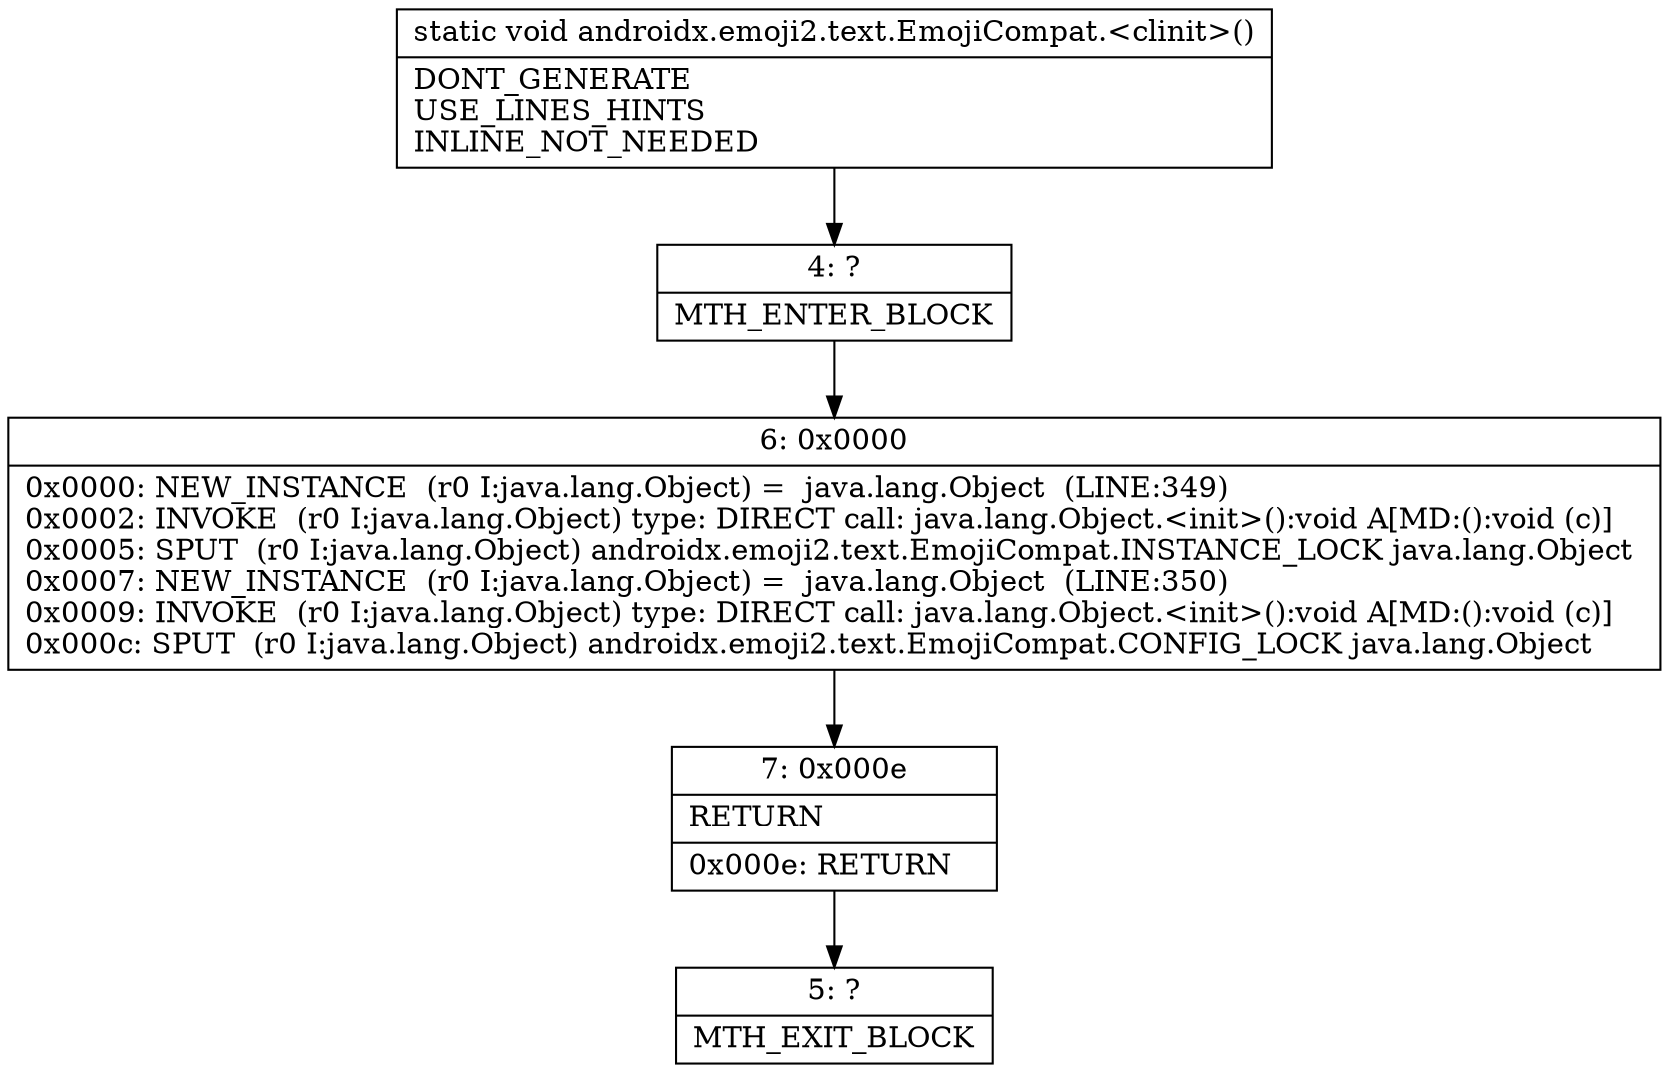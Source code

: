 digraph "CFG forandroidx.emoji2.text.EmojiCompat.\<clinit\>()V" {
Node_4 [shape=record,label="{4\:\ ?|MTH_ENTER_BLOCK\l}"];
Node_6 [shape=record,label="{6\:\ 0x0000|0x0000: NEW_INSTANCE  (r0 I:java.lang.Object) =  java.lang.Object  (LINE:349)\l0x0002: INVOKE  (r0 I:java.lang.Object) type: DIRECT call: java.lang.Object.\<init\>():void A[MD:():void (c)]\l0x0005: SPUT  (r0 I:java.lang.Object) androidx.emoji2.text.EmojiCompat.INSTANCE_LOCK java.lang.Object \l0x0007: NEW_INSTANCE  (r0 I:java.lang.Object) =  java.lang.Object  (LINE:350)\l0x0009: INVOKE  (r0 I:java.lang.Object) type: DIRECT call: java.lang.Object.\<init\>():void A[MD:():void (c)]\l0x000c: SPUT  (r0 I:java.lang.Object) androidx.emoji2.text.EmojiCompat.CONFIG_LOCK java.lang.Object \l}"];
Node_7 [shape=record,label="{7\:\ 0x000e|RETURN\l|0x000e: RETURN   \l}"];
Node_5 [shape=record,label="{5\:\ ?|MTH_EXIT_BLOCK\l}"];
MethodNode[shape=record,label="{static void androidx.emoji2.text.EmojiCompat.\<clinit\>()  | DONT_GENERATE\lUSE_LINES_HINTS\lINLINE_NOT_NEEDED\l}"];
MethodNode -> Node_4;Node_4 -> Node_6;
Node_6 -> Node_7;
Node_7 -> Node_5;
}


